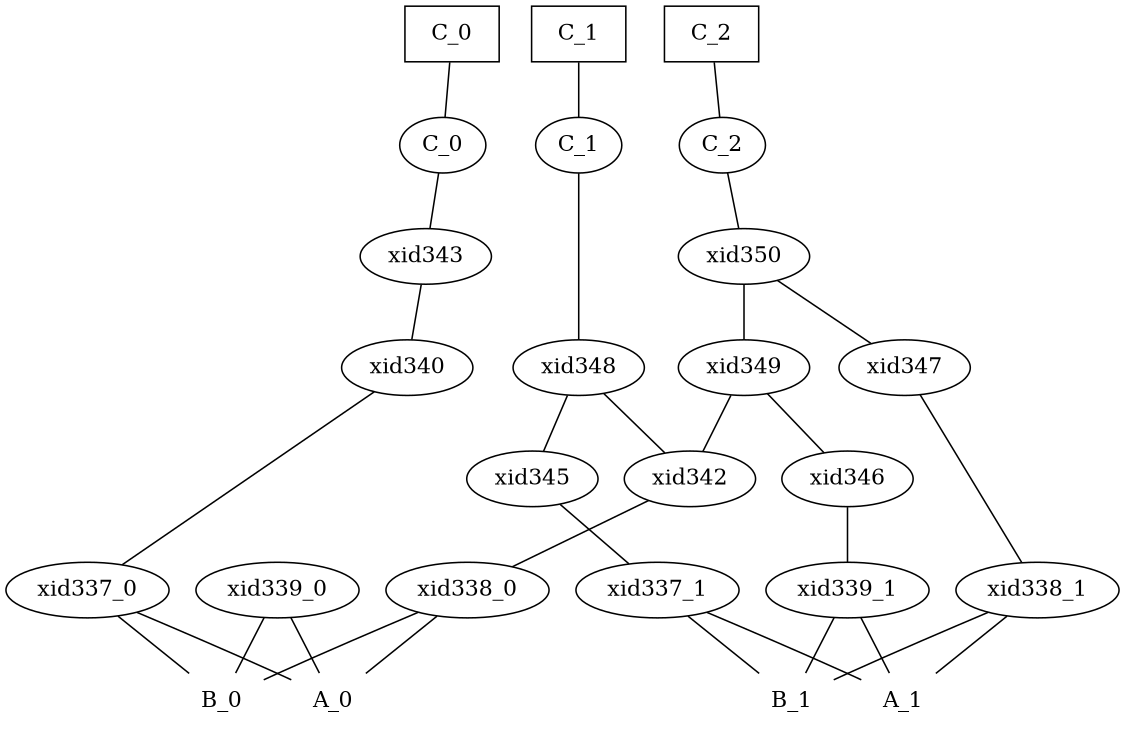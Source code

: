 // The file is generated by blif2dot in University of Massachusetts
//
digraph "blif" {
size = "7.5,10"
center = true;
edge [dir = none];
{ rank = same; node [shape = box]; edge [style = invis];
"  C_0  " -> "  C_1  " -> "  C_2  "; }
"  C_0  " -> "d3b529f4b8" [style = solid];
"  C_1  " -> "d3b529f4b6" [style = solid];
"  C_2  " -> "d3b529f4b3" [style = solid];
"d3b529f4ae" [shape = plaintext, label = "A_0"];
"d3b529f4af" [shape = plaintext, label = "A_1"];
"d3b529f4b0" [shape = plaintext, label = "B_0"];
"d3b529f4b2" [shape = plaintext, label = "B_1"];
"d3b529f4b3" [label = "C_2"];
"d3b529f4b3" -> "d3b529f4bb";
"d3b529f4b6" [label = "C_1"];
"d3b529f4b6" -> "d3b529f4d4";
"d3b529f4b8" [label = "C_0"];
"d3b529f4b8" -> "d3b529f4e1";
"d3b529f4bb" [label = "xid350"];
"d3b529f4bb" -> "d3b529f4be";
"d3b529f4bb" -> "d3b529f4c6";
"d3b529f4be" [label = "xid347"];
"d3b529f4be" -> "d3b529f4c3";
"d3b529f4c0" [label = "xid338_0"];
"d3b529f4c0" -> "d3b529f4ae";
"d3b529f4c0" -> "d3b529f4b0";
"d3b529f4c3" [label = "xid338_1"];
"d3b529f4c3" -> "d3b529f4af";
"d3b529f4c3" -> "d3b529f4b2";
"d3b529f4c6" [label = "xid349"];
"d3b529f4c6" -> "d3b529f4c9";
"d3b529f4c6" -> "d3b529f4cc";
"d3b529f4c9" [label = "xid342"];
"d3b529f4c9" -> "d3b529f4c0";
"d3b529f4cc" [label = "xid346"];
"d3b529f4cc" -> "d3b529f4d1";
"d3b529f4ce" [label = "xid339_0"];
"d3b529f4ce" -> "d3b529f4ae";
"d3b529f4ce" -> "d3b529f4b0";
"d3b529f4d1" [label = "xid339_1"];
"d3b529f4d1" -> "d3b529f4af";
"d3b529f4d1" -> "d3b529f4b2";
"d3b529f4d4" [label = "xid348"];
"d3b529f4d4" -> "d3b529f4c9";
"d3b529f4d4" -> "d3b529f4d8";
"d3b529f4d8" [label = "xid345"];
"d3b529f4d8" -> "d3b529f4de";
"d3b529f4da" [label = "xid337_0"];
"d3b529f4da" -> "d3b529f4ae";
"d3b529f4da" -> "d3b529f4b0";
"d3b529f4de" [label = "xid337_1"];
"d3b529f4de" -> "d3b529f4af";
"d3b529f4de" -> "d3b529f4b2";
"d3b529f4e1" [label = "xid343"];
"d3b529f4e1" -> "d3b529f4e4";
"d3b529f4e4" [label = "xid340"];
"d3b529f4e4" -> "d3b529f4da";
}
